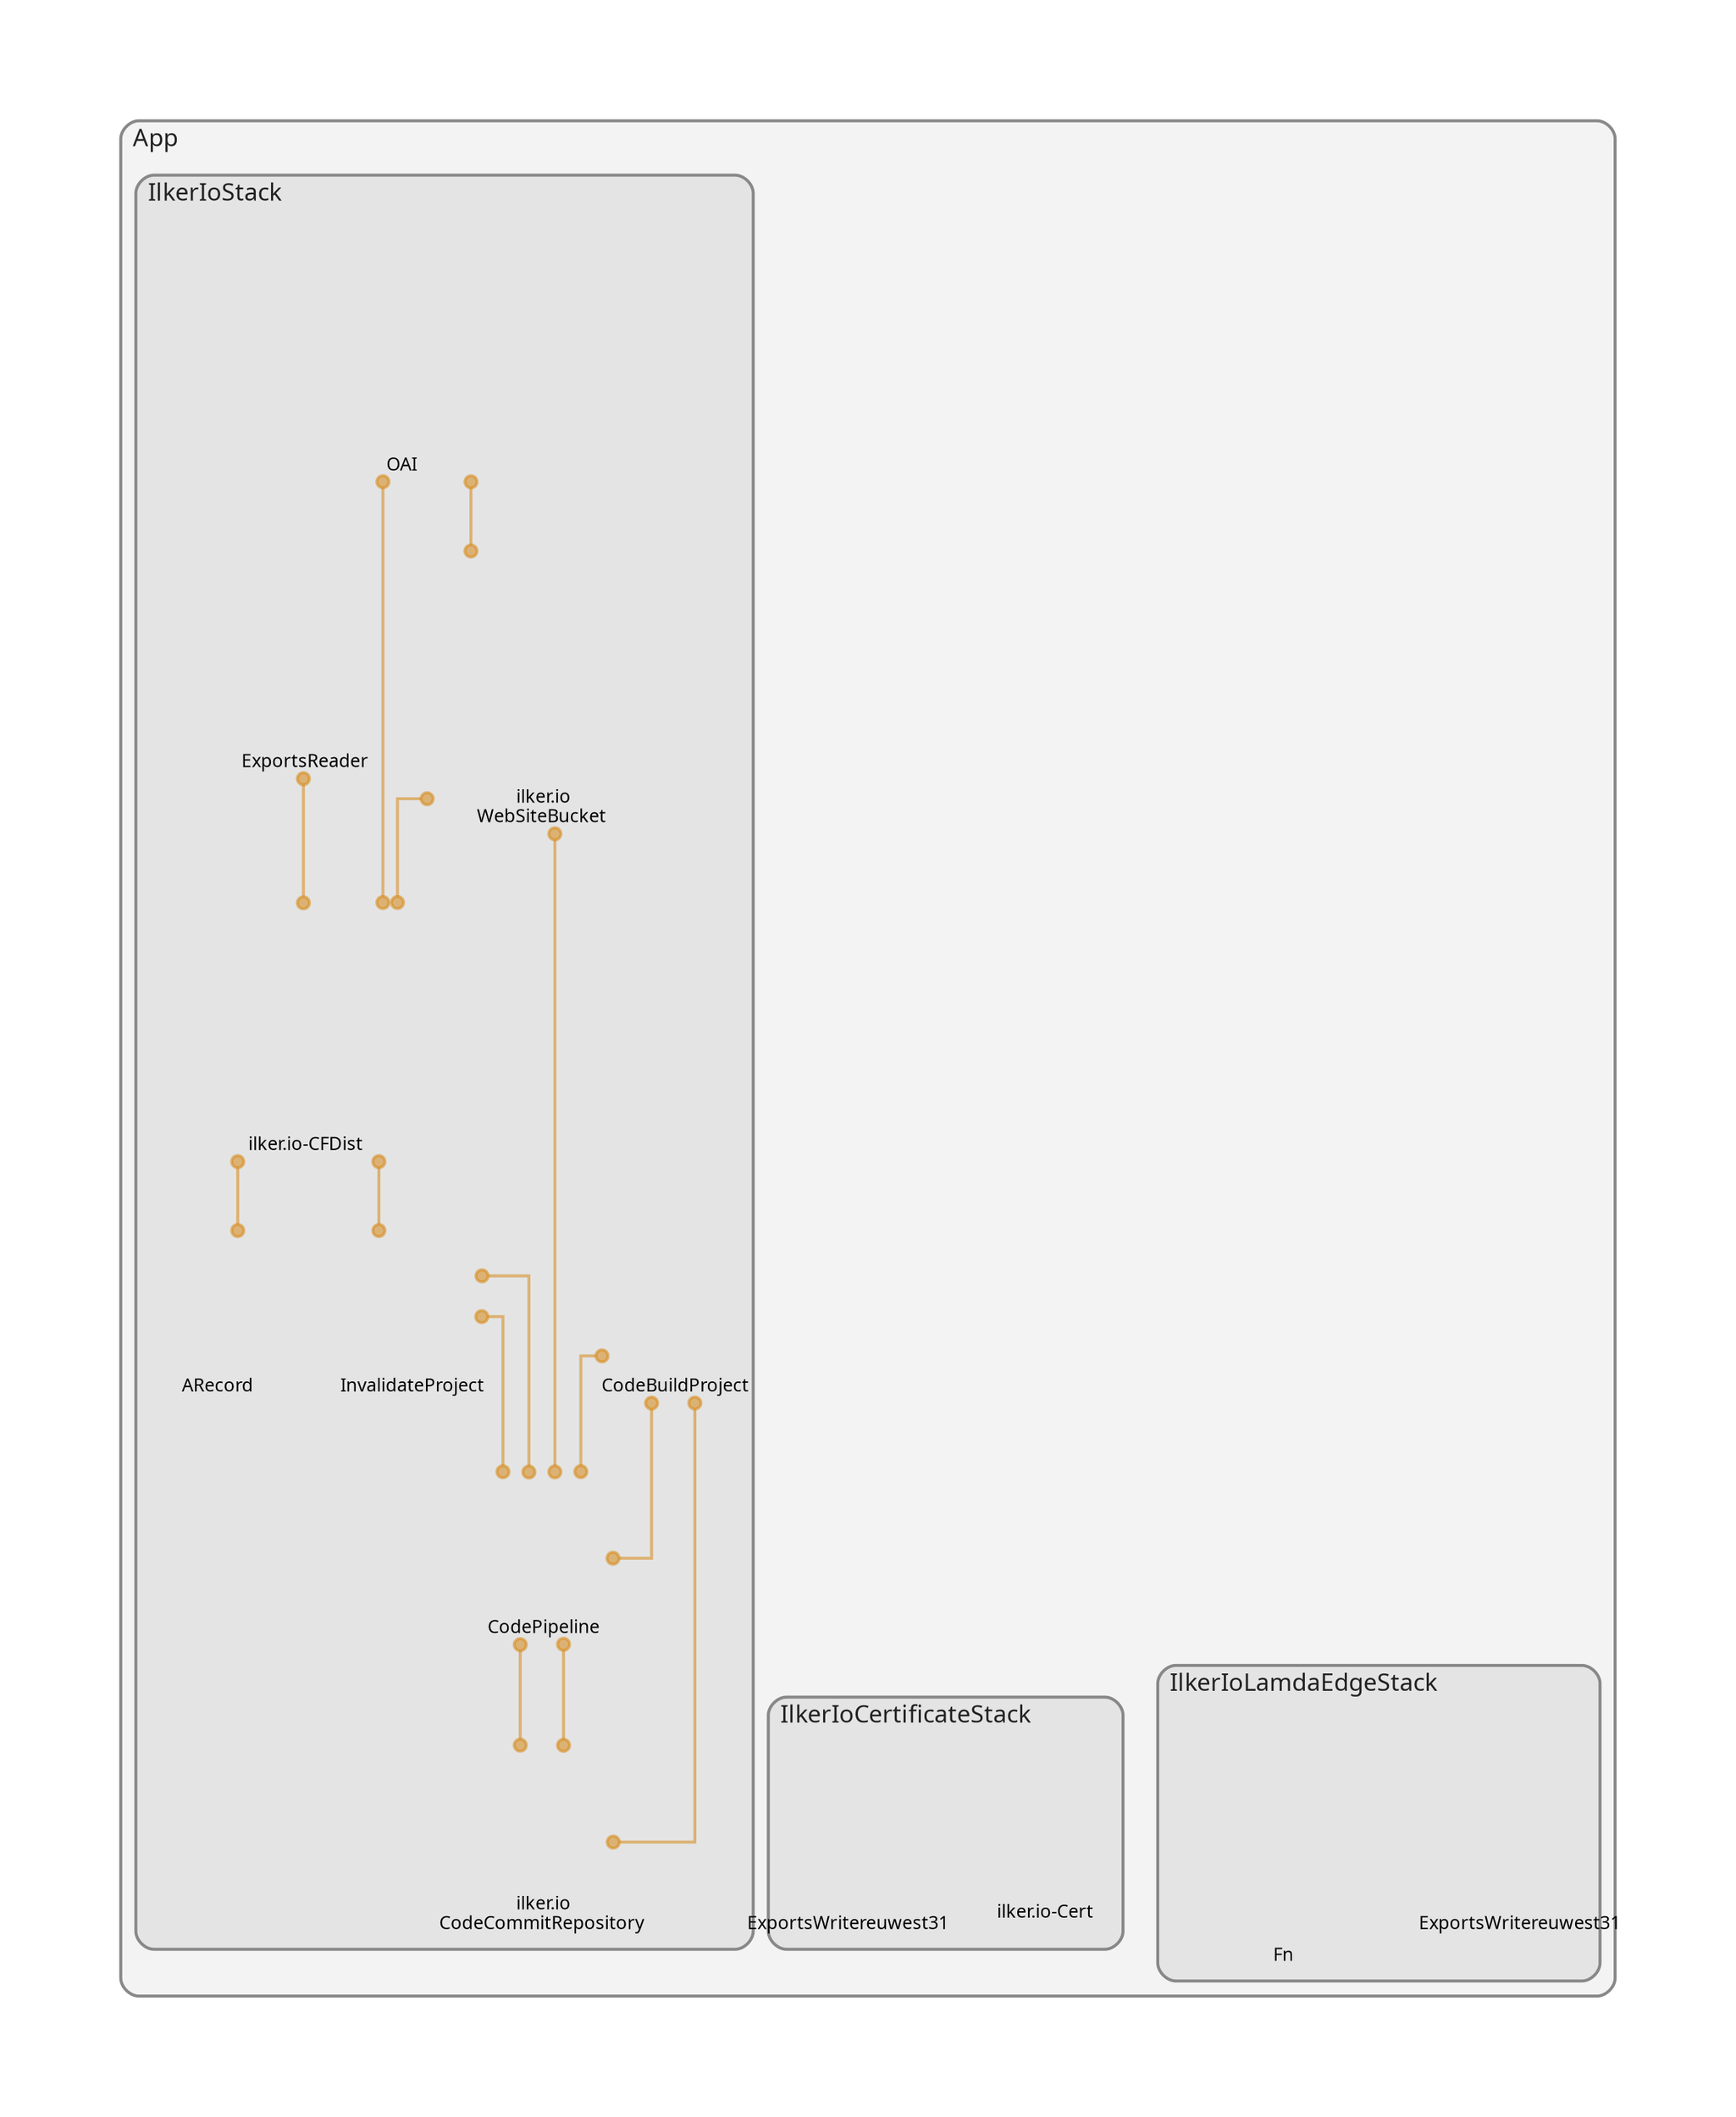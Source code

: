 digraph "Diagram" {
  splines = "ortho";
  pad = "1.0";
  nodesep = "0.60";
  ranksep = "0.75";
  fontname = "Sans-Serif";
  fontsize = "15";
  dpi = "200";
  rankdir = "BT";
  compound = "true";
  fontcolor = "#222222";
  edge [
    color = "#D5871488",
    penwidth = 2,
    arrowhead = "dot",
    arrowtail = "dot",
  ];
  node [
    shape = "box",
    style = "rounded",
    fixedsize = true,
    width = 1.7,
    height = 1.7,
    labelloc = "c",
    imagescale = true,
    fontname = "Sans-Serif",
    fontsize = 8,
    margin = 8,
  ];
  subgraph "App" {
    subgraph "cluster-SubGraph.App" {
      graph [
        label = "App",
        labelloc = "b",
        labeljust = "l",
        margin = "10",
        fontsize = "16",
        penwidth = "2",
        pencolor = "#888888",
        style = "filled,rounded",
        fillcolor = "#f3f3f3",
      ];
      subgraph "cluster-SubGraph.IlkerIoCertificateStack" {
        graph [
          label = "IlkerIoCertificateStack",
          labelloc = "b",
          labeljust = "l",
          margin = "10",
          fontsize = "16",
          penwidth = "2",
          pencolor = "#888888",
          style = "filled,rounded",
          fillcolor = "#e4e4e4",
        ];
        "IlkerIoCertificateStack/ilker.io-Cert" [
          label = " ilker.io-Cert",
          fontsize = 12,
          image = "/Users/ilker/work/ilker.io-cdk/node_modules/cdk-dia/icons/aws/Service/Arch_Security-Identity-Compliance/64/Arch_AWS-Certificate-Manager_64@5x.png",
          imagescale = "true",
          imagepos = "tc",
          penwidth = "0",
          shape = "node",
          fixedsize = "true",
          labelloc = "b",
          width = 1.2,
          height = 1.466,
        ];
        "IlkerIoCertificateStack/ExportsWritereuwest313DEC262" [
          label = "\nExportsWritereuwest31",
          fontsize = 12,
          image = "/Users/ilker/work/ilker.io-cdk/node_modules/cdk-dia/icons/aws/Service/Arch_Management-Governance/64/Arch_AWS-CloudFormation_64@5x.png",
          imagescale = "true",
          imagepos = "tc",
          penwidth = "0",
          shape = "node",
          fixedsize = "true",
          labelloc = "b",
          width = 1.2,
          height = 1.682,
        ];
      }
      subgraph "cluster-SubGraph.IlkerIoLamdaEdgeStack" {
        graph [
          label = "IlkerIoLamdaEdgeStack",
          labelloc = "b",
          labeljust = "l",
          margin = "10",
          fontsize = "16",
          penwidth = "2",
          pencolor = "#888888",
          style = "filled,rounded",
          fillcolor = "#e4e4e4",
        ];
        "IlkerIoLamdaEdgeStack/ExportsWritereuwest313DEC262" [
          label = "\nExportsWritereuwest31",
          fontsize = 12,
          image = "/Users/ilker/work/ilker.io-cdk/node_modules/cdk-dia/icons/aws/Service/Arch_Management-Governance/64/Arch_AWS-CloudFormation_64@5x.png",
          imagescale = "true",
          imagepos = "tc",
          penwidth = "0",
          shape = "node",
          fixedsize = "true",
          labelloc = "b",
          width = 1.2,
          height = 1.682,
        ];
        "IlkerIoLamdaEdgeStack/DefaultIndexFunction/Fn" [
          label = " Fn",
          fontsize = 12,
          image = "/Users/ilker/work/ilker.io-cdk/node_modules/cdk-dia/icons/aws/Service/Arch_Compute/64/Arch_AWS-Lambda_64@5x.png",
          imagescale = "true",
          imagepos = "tc",
          penwidth = "0",
          shape = "node",
          fixedsize = "true",
          labelloc = "b",
          width = 2,
          height = 2.266,
        ];
      }
      subgraph "cluster-SubGraph.IlkerIoStack" {
        graph [
          label = "IlkerIoStack",
          labelloc = "b",
          labeljust = "l",
          margin = "10",
          fontsize = "16",
          penwidth = "2",
          pencolor = "#888888",
          style = "filled,rounded",
          fillcolor = "#e4e4e4",
        ];
        "IlkerIoStack/ilker.io-CodeCommitRepository" [
          label = " ilker.io\nCodeCommitRepository",
          fontsize = 12,
          image = "/Users/ilker/work/ilker.io-cdk/node_modules/cdk-dia/icons/aws/Service/Arch_Developer- Tools/64/Arch_AWS-CodeCommit_64@5x.png",
          imagescale = "true",
          imagepos = "tc",
          penwidth = "0",
          shape = "node",
          fixedsize = "true",
          labelloc = "b",
          width = 1.2,
          height = 1.682,
        ];
        "IlkerIoStack/ilker.io-WebSiteBucket" [
          label = " ilker.io\nWebSiteBucket",
          fontsize = 12,
          image = "/Users/ilker/work/ilker.io-cdk/node_modules/cdk-dia/icons/aws/Service/Arch_Storage/64/Arch_Amazon-S3-Standard_64@5x.png",
          imagescale = "true",
          imagepos = "tc",
          penwidth = "0",
          shape = "node",
          fixedsize = "true",
          labelloc = "b",
          width = 2,
          height = 2.4819999999999998,
        ];
        "IlkerIoStack/OAI" [
          label = " OAI",
          fontsize = 12,
          image = "/Users/ilker/work/ilker.io-cdk/node_modules/cdk-dia/icons/aws/Resource/Res_Security-Identity-and-Compliance/Res_48_Dark/Res_AWS-Identity-Access-Management_Permissions_48_Dark_gen.png",
          imagescale = "true",
          imagepos = "tc",
          penwidth = "0",
          shape = "node",
          fixedsize = "true",
          labelloc = "b",
          width = 2,
          height = 2.266,
        ];
        "IlkerIoStack/ilker.io-CFDist" [
          label = " ilker.io-CFDist",
          fontsize = 12,
          image = "/Users/ilker/work/ilker.io-cdk/node_modules/cdk-dia/icons/aws/Service/Arch_Networking-Content/64/Arch_Amazon-CloudFront_64@5x.png",
          imagescale = "true",
          imagepos = "tc",
          penwidth = "0",
          shape = "node",
          fixedsize = "true",
          labelloc = "b",
          width = 2,
          height = 2.266,
        ];
        "IlkerIoStack/CodeBuildProject" [
          label = " CodeBuildProject",
          fontsize = 12,
          image = "/Users/ilker/work/ilker.io-cdk/node_modules/cdk-dia/icons/aws/Service/Arch_Developer- Tools/64/Arch_Amazon-CodeBuild_64@5x.png",
          imagescale = "true",
          imagepos = "tc",
          penwidth = "0",
          shape = "node",
          fixedsize = "true",
          labelloc = "b",
          width = 1.2,
          height = 1.466,
        ];
        "IlkerIoStack/InvalidateProject" [
          label = " InvalidateProject",
          fontsize = 12,
          image = "/Users/ilker/work/ilker.io-cdk/node_modules/cdk-dia/icons/aws/Service/Arch_Developer- Tools/64/Arch_Amazon-CodeBuild_64@5x.png",
          imagescale = "true",
          imagepos = "tc",
          penwidth = "0",
          shape = "node",
          fixedsize = "true",
          labelloc = "b",
          width = 1.2,
          height = 1.466,
        ];
        "IlkerIoStack/CodePipeline" [
          label = " CodePipeline",
          fontsize = 12,
          image = "/Users/ilker/work/ilker.io-cdk/node_modules/cdk-dia/icons/aws/Service/Arch_Developer- Tools/64/Arch_AWS-CodePipeline_64@5x.png",
          imagescale = "true",
          imagepos = "tc",
          penwidth = "0",
          shape = "node",
          fixedsize = "true",
          labelloc = "b",
          width = 1.2,
          height = 1.466,
        ];
        "IlkerIoStack/ARecord" [
          label = " ARecord",
          fontsize = 12,
          image = "/Users/ilker/work/ilker.io-cdk/node_modules/cdk-dia/icons/aws/Resource/Res_Networking-and-Content-Delivery/Res_48_Dark/Res_Amazon-Route-53-Hosted-Zone_48_Dark_gen.png",
          imagescale = "true",
          imagepos = "tc",
          penwidth = "0",
          shape = "node",
          fixedsize = "true",
          labelloc = "b",
          width = 1.2,
          height = 1.466,
        ];
        "IlkerIoStack/ExportsReader" [
          label = " ExportsReader",
          fontsize = 12,
          image = "/Users/ilker/work/ilker.io-cdk/node_modules/cdk-dia/icons/aws/Service/Arch_Management-Governance/64/Arch_AWS-CloudFormation_64@5x.png",
          imagescale = "true",
          imagepos = "tc",
          penwidth = "0",
          shape = "node",
          fixedsize = "true",
          labelloc = "b",
          width = 1.2,
          height = 1.466,
        ];
      }
    }
  }
  "IlkerIoStack/ilker.io-CodeCommitRepository" -> "IlkerIoStack/CodePipeline" [
    dir = "both",
  ];
  "IlkerIoStack/ilker.io-WebSiteBucket" -> "IlkerIoStack/OAI" [
    dir = "both",
  ];
  "IlkerIoStack/ilker.io-CFDist" -> "IlkerIoStack/ilker.io-WebSiteBucket" [
    dir = "both",
  ];
  "IlkerIoStack/ilker.io-CFDist" -> "IlkerIoStack/OAI" [
    dir = "both",
  ];
  "IlkerIoStack/ilker.io-CFDist" -> "IlkerIoStack/ExportsReader" [
    dir = "both",
  ];
  "IlkerIoStack/CodeBuildProject" -> "IlkerIoStack/ilker.io-CodeCommitRepository" [
    dir = "both",
  ];
  "IlkerIoStack/CodeBuildProject" -> "IlkerIoStack/CodePipeline" [
    dir = "both",
  ];
  "IlkerIoStack/InvalidateProject" -> "IlkerIoStack/ilker.io-CFDist" [
    dir = "both",
  ];
  "IlkerIoStack/InvalidateProject" -> "IlkerIoStack/CodePipeline" [
    dir = "both",
  ];
  "IlkerIoStack/CodePipeline" -> "IlkerIoStack/ilker.io-CodeCommitRepository" [
    dir = "both",
  ];
  "IlkerIoStack/CodePipeline" -> "IlkerIoStack/ilker.io-WebSiteBucket" [
    dir = "both",
  ];
  "IlkerIoStack/CodePipeline" -> "IlkerIoStack/CodeBuildProject" [
    dir = "both",
  ];
  "IlkerIoStack/CodePipeline" -> "IlkerIoStack/InvalidateProject" [
    dir = "both",
  ];
  "IlkerIoStack/ARecord" -> "IlkerIoStack/ilker.io-CFDist" [
    dir = "both",
  ];
}
